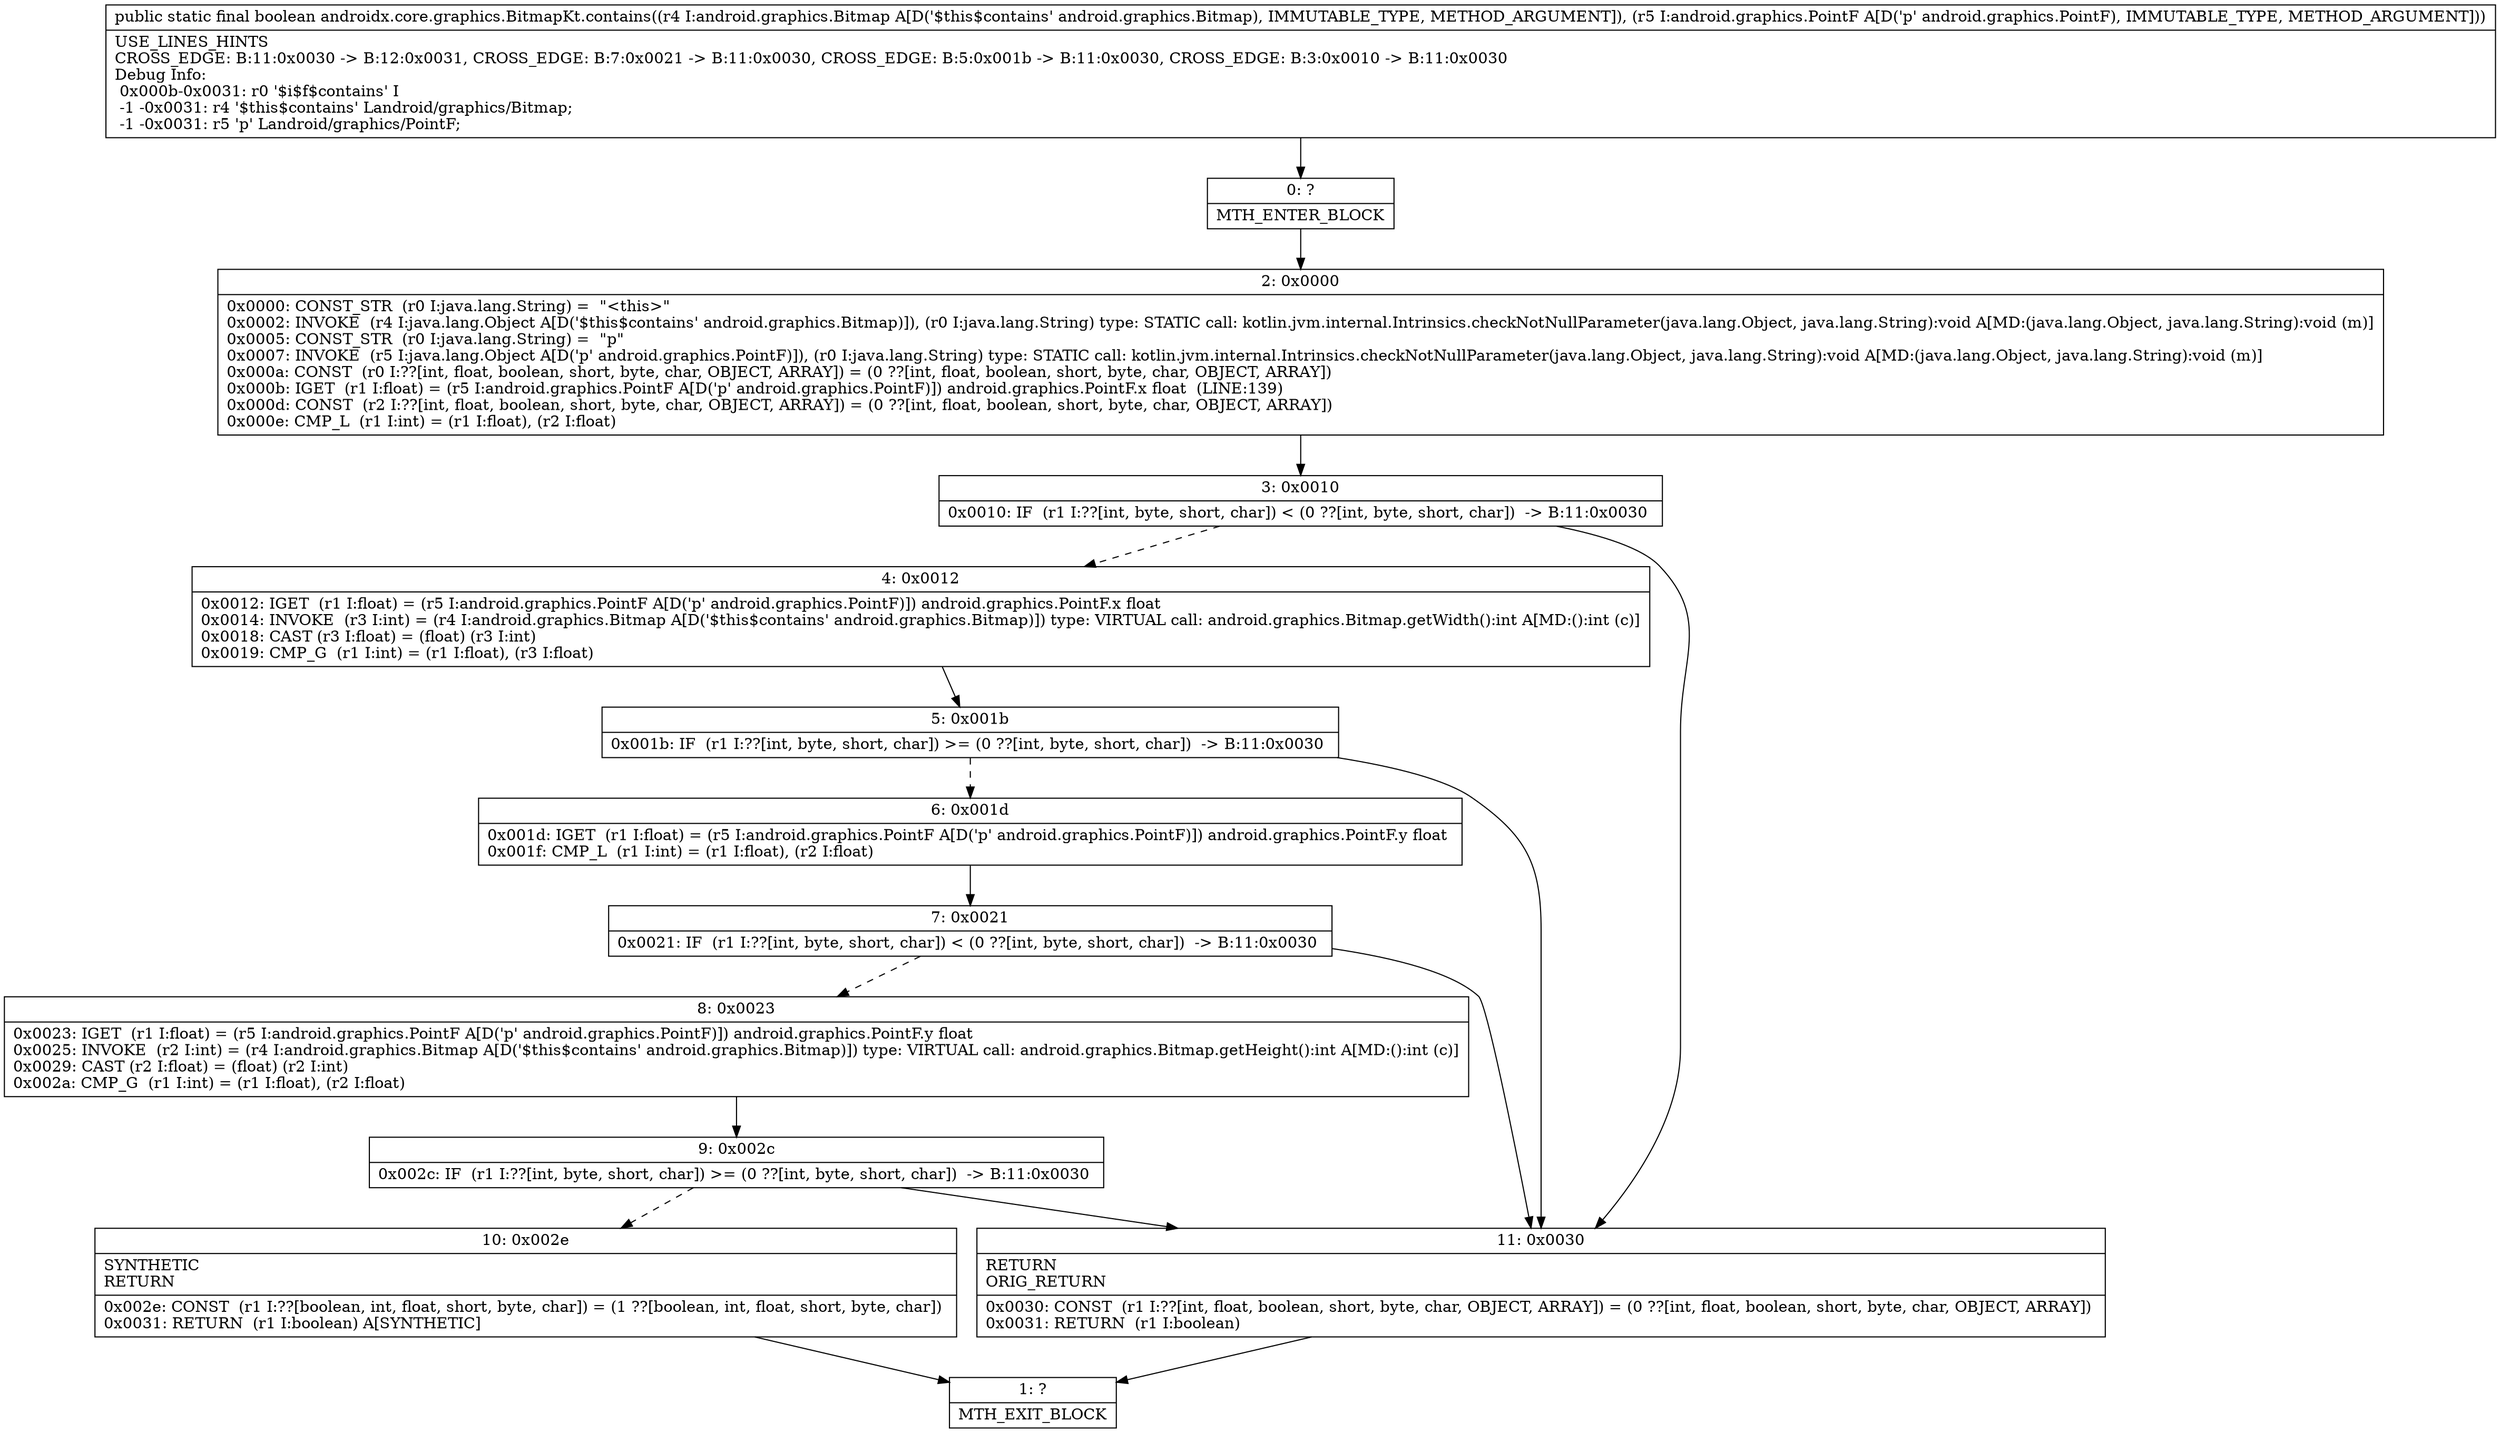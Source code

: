 digraph "CFG forandroidx.core.graphics.BitmapKt.contains(Landroid\/graphics\/Bitmap;Landroid\/graphics\/PointF;)Z" {
Node_0 [shape=record,label="{0\:\ ?|MTH_ENTER_BLOCK\l}"];
Node_2 [shape=record,label="{2\:\ 0x0000|0x0000: CONST_STR  (r0 I:java.lang.String) =  \"\<this\>\" \l0x0002: INVOKE  (r4 I:java.lang.Object A[D('$this$contains' android.graphics.Bitmap)]), (r0 I:java.lang.String) type: STATIC call: kotlin.jvm.internal.Intrinsics.checkNotNullParameter(java.lang.Object, java.lang.String):void A[MD:(java.lang.Object, java.lang.String):void (m)]\l0x0005: CONST_STR  (r0 I:java.lang.String) =  \"p\" \l0x0007: INVOKE  (r5 I:java.lang.Object A[D('p' android.graphics.PointF)]), (r0 I:java.lang.String) type: STATIC call: kotlin.jvm.internal.Intrinsics.checkNotNullParameter(java.lang.Object, java.lang.String):void A[MD:(java.lang.Object, java.lang.String):void (m)]\l0x000a: CONST  (r0 I:??[int, float, boolean, short, byte, char, OBJECT, ARRAY]) = (0 ??[int, float, boolean, short, byte, char, OBJECT, ARRAY]) \l0x000b: IGET  (r1 I:float) = (r5 I:android.graphics.PointF A[D('p' android.graphics.PointF)]) android.graphics.PointF.x float  (LINE:139)\l0x000d: CONST  (r2 I:??[int, float, boolean, short, byte, char, OBJECT, ARRAY]) = (0 ??[int, float, boolean, short, byte, char, OBJECT, ARRAY]) \l0x000e: CMP_L  (r1 I:int) = (r1 I:float), (r2 I:float) \l}"];
Node_3 [shape=record,label="{3\:\ 0x0010|0x0010: IF  (r1 I:??[int, byte, short, char]) \< (0 ??[int, byte, short, char])  \-\> B:11:0x0030 \l}"];
Node_4 [shape=record,label="{4\:\ 0x0012|0x0012: IGET  (r1 I:float) = (r5 I:android.graphics.PointF A[D('p' android.graphics.PointF)]) android.graphics.PointF.x float \l0x0014: INVOKE  (r3 I:int) = (r4 I:android.graphics.Bitmap A[D('$this$contains' android.graphics.Bitmap)]) type: VIRTUAL call: android.graphics.Bitmap.getWidth():int A[MD:():int (c)]\l0x0018: CAST (r3 I:float) = (float) (r3 I:int) \l0x0019: CMP_G  (r1 I:int) = (r1 I:float), (r3 I:float) \l}"];
Node_5 [shape=record,label="{5\:\ 0x001b|0x001b: IF  (r1 I:??[int, byte, short, char]) \>= (0 ??[int, byte, short, char])  \-\> B:11:0x0030 \l}"];
Node_6 [shape=record,label="{6\:\ 0x001d|0x001d: IGET  (r1 I:float) = (r5 I:android.graphics.PointF A[D('p' android.graphics.PointF)]) android.graphics.PointF.y float \l0x001f: CMP_L  (r1 I:int) = (r1 I:float), (r2 I:float) \l}"];
Node_7 [shape=record,label="{7\:\ 0x0021|0x0021: IF  (r1 I:??[int, byte, short, char]) \< (0 ??[int, byte, short, char])  \-\> B:11:0x0030 \l}"];
Node_8 [shape=record,label="{8\:\ 0x0023|0x0023: IGET  (r1 I:float) = (r5 I:android.graphics.PointF A[D('p' android.graphics.PointF)]) android.graphics.PointF.y float \l0x0025: INVOKE  (r2 I:int) = (r4 I:android.graphics.Bitmap A[D('$this$contains' android.graphics.Bitmap)]) type: VIRTUAL call: android.graphics.Bitmap.getHeight():int A[MD:():int (c)]\l0x0029: CAST (r2 I:float) = (float) (r2 I:int) \l0x002a: CMP_G  (r1 I:int) = (r1 I:float), (r2 I:float) \l}"];
Node_9 [shape=record,label="{9\:\ 0x002c|0x002c: IF  (r1 I:??[int, byte, short, char]) \>= (0 ??[int, byte, short, char])  \-\> B:11:0x0030 \l}"];
Node_10 [shape=record,label="{10\:\ 0x002e|SYNTHETIC\lRETURN\l|0x002e: CONST  (r1 I:??[boolean, int, float, short, byte, char]) = (1 ??[boolean, int, float, short, byte, char]) \l0x0031: RETURN  (r1 I:boolean) A[SYNTHETIC]\l}"];
Node_1 [shape=record,label="{1\:\ ?|MTH_EXIT_BLOCK\l}"];
Node_11 [shape=record,label="{11\:\ 0x0030|RETURN\lORIG_RETURN\l|0x0030: CONST  (r1 I:??[int, float, boolean, short, byte, char, OBJECT, ARRAY]) = (0 ??[int, float, boolean, short, byte, char, OBJECT, ARRAY]) \l0x0031: RETURN  (r1 I:boolean) \l}"];
MethodNode[shape=record,label="{public static final boolean androidx.core.graphics.BitmapKt.contains((r4 I:android.graphics.Bitmap A[D('$this$contains' android.graphics.Bitmap), IMMUTABLE_TYPE, METHOD_ARGUMENT]), (r5 I:android.graphics.PointF A[D('p' android.graphics.PointF), IMMUTABLE_TYPE, METHOD_ARGUMENT]))  | USE_LINES_HINTS\lCROSS_EDGE: B:11:0x0030 \-\> B:12:0x0031, CROSS_EDGE: B:7:0x0021 \-\> B:11:0x0030, CROSS_EDGE: B:5:0x001b \-\> B:11:0x0030, CROSS_EDGE: B:3:0x0010 \-\> B:11:0x0030\lDebug Info:\l  0x000b\-0x0031: r0 '$i$f$contains' I\l  \-1 \-0x0031: r4 '$this$contains' Landroid\/graphics\/Bitmap;\l  \-1 \-0x0031: r5 'p' Landroid\/graphics\/PointF;\l}"];
MethodNode -> Node_0;Node_0 -> Node_2;
Node_2 -> Node_3;
Node_3 -> Node_4[style=dashed];
Node_3 -> Node_11;
Node_4 -> Node_5;
Node_5 -> Node_6[style=dashed];
Node_5 -> Node_11;
Node_6 -> Node_7;
Node_7 -> Node_8[style=dashed];
Node_7 -> Node_11;
Node_8 -> Node_9;
Node_9 -> Node_10[style=dashed];
Node_9 -> Node_11;
Node_10 -> Node_1;
Node_11 -> Node_1;
}

